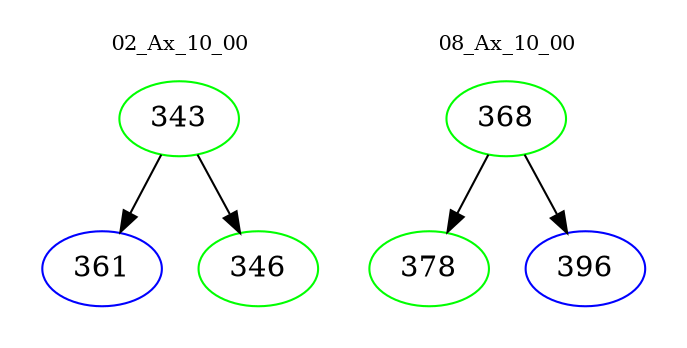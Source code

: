 digraph{
subgraph cluster_0 {
color = white
label = "02_Ax_10_00";
fontsize=10;
T0_343 [label="343", color="green"]
T0_343 -> T0_361 [color="black"]
T0_361 [label="361", color="blue"]
T0_343 -> T0_346 [color="black"]
T0_346 [label="346", color="green"]
}
subgraph cluster_1 {
color = white
label = "08_Ax_10_00";
fontsize=10;
T1_368 [label="368", color="green"]
T1_368 -> T1_378 [color="black"]
T1_378 [label="378", color="green"]
T1_368 -> T1_396 [color="black"]
T1_396 [label="396", color="blue"]
}
}
